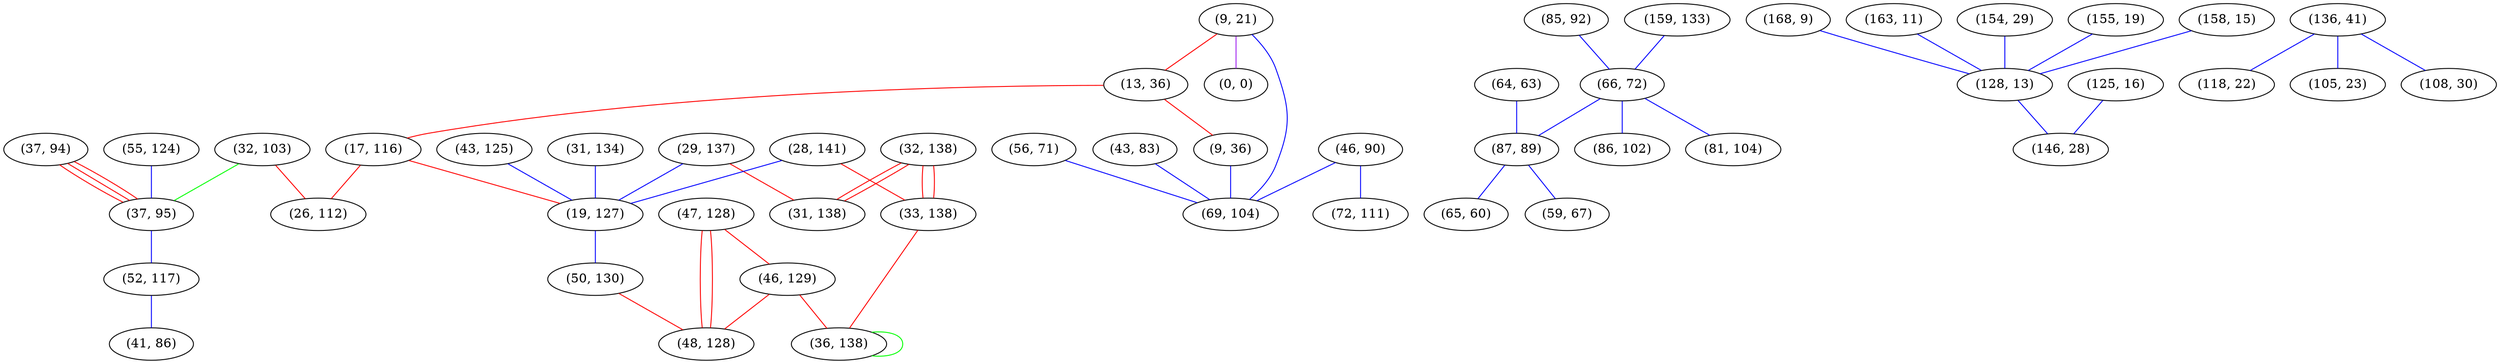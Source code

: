 graph "" {
"(37, 94)";
"(31, 134)";
"(29, 137)";
"(85, 92)";
"(32, 103)";
"(64, 63)";
"(168, 9)";
"(55, 124)";
"(9, 21)";
"(13, 36)";
"(159, 133)";
"(163, 11)";
"(17, 116)";
"(43, 125)";
"(136, 41)";
"(46, 90)";
"(32, 138)";
"(9, 36)";
"(66, 72)";
"(28, 141)";
"(26, 112)";
"(154, 29)";
"(125, 16)";
"(87, 89)";
"(19, 127)";
"(0, 0)";
"(56, 71)";
"(118, 22)";
"(86, 102)";
"(47, 128)";
"(155, 19)";
"(105, 23)";
"(46, 129)";
"(108, 30)";
"(65, 60)";
"(33, 138)";
"(158, 15)";
"(59, 67)";
"(31, 138)";
"(36, 138)";
"(81, 104)";
"(37, 95)";
"(72, 111)";
"(50, 130)";
"(52, 117)";
"(128, 13)";
"(41, 86)";
"(48, 128)";
"(43, 83)";
"(69, 104)";
"(146, 28)";
"(37, 94)" -- "(37, 95)"  [color=red, key=0, weight=1];
"(37, 94)" -- "(37, 95)"  [color=red, key=1, weight=1];
"(37, 94)" -- "(37, 95)"  [color=red, key=2, weight=1];
"(31, 134)" -- "(19, 127)"  [color=blue, key=0, weight=3];
"(29, 137)" -- "(19, 127)"  [color=blue, key=0, weight=3];
"(29, 137)" -- "(31, 138)"  [color=red, key=0, weight=1];
"(85, 92)" -- "(66, 72)"  [color=blue, key=0, weight=3];
"(32, 103)" -- "(26, 112)"  [color=red, key=0, weight=1];
"(32, 103)" -- "(37, 95)"  [color=green, key=0, weight=2];
"(64, 63)" -- "(87, 89)"  [color=blue, key=0, weight=3];
"(168, 9)" -- "(128, 13)"  [color=blue, key=0, weight=3];
"(55, 124)" -- "(37, 95)"  [color=blue, key=0, weight=3];
"(9, 21)" -- "(13, 36)"  [color=red, key=0, weight=1];
"(9, 21)" -- "(0, 0)"  [color=purple, key=0, weight=4];
"(9, 21)" -- "(69, 104)"  [color=blue, key=0, weight=3];
"(13, 36)" -- "(17, 116)"  [color=red, key=0, weight=1];
"(13, 36)" -- "(9, 36)"  [color=red, key=0, weight=1];
"(159, 133)" -- "(66, 72)"  [color=blue, key=0, weight=3];
"(163, 11)" -- "(128, 13)"  [color=blue, key=0, weight=3];
"(17, 116)" -- "(19, 127)"  [color=red, key=0, weight=1];
"(17, 116)" -- "(26, 112)"  [color=red, key=0, weight=1];
"(43, 125)" -- "(19, 127)"  [color=blue, key=0, weight=3];
"(136, 41)" -- "(118, 22)"  [color=blue, key=0, weight=3];
"(136, 41)" -- "(108, 30)"  [color=blue, key=0, weight=3];
"(136, 41)" -- "(105, 23)"  [color=blue, key=0, weight=3];
"(46, 90)" -- "(72, 111)"  [color=blue, key=0, weight=3];
"(46, 90)" -- "(69, 104)"  [color=blue, key=0, weight=3];
"(32, 138)" -- "(33, 138)"  [color=red, key=0, weight=1];
"(32, 138)" -- "(33, 138)"  [color=red, key=1, weight=1];
"(32, 138)" -- "(31, 138)"  [color=red, key=0, weight=1];
"(32, 138)" -- "(31, 138)"  [color=red, key=1, weight=1];
"(9, 36)" -- "(69, 104)"  [color=blue, key=0, weight=3];
"(66, 72)" -- "(81, 104)"  [color=blue, key=0, weight=3];
"(66, 72)" -- "(86, 102)"  [color=blue, key=0, weight=3];
"(66, 72)" -- "(87, 89)"  [color=blue, key=0, weight=3];
"(28, 141)" -- "(33, 138)"  [color=red, key=0, weight=1];
"(28, 141)" -- "(19, 127)"  [color=blue, key=0, weight=3];
"(154, 29)" -- "(128, 13)"  [color=blue, key=0, weight=3];
"(125, 16)" -- "(146, 28)"  [color=blue, key=0, weight=3];
"(87, 89)" -- "(65, 60)"  [color=blue, key=0, weight=3];
"(87, 89)" -- "(59, 67)"  [color=blue, key=0, weight=3];
"(19, 127)" -- "(50, 130)"  [color=blue, key=0, weight=3];
"(56, 71)" -- "(69, 104)"  [color=blue, key=0, weight=3];
"(47, 128)" -- "(46, 129)"  [color=red, key=0, weight=1];
"(47, 128)" -- "(48, 128)"  [color=red, key=0, weight=1];
"(47, 128)" -- "(48, 128)"  [color=red, key=1, weight=1];
"(155, 19)" -- "(128, 13)"  [color=blue, key=0, weight=3];
"(46, 129)" -- "(36, 138)"  [color=red, key=0, weight=1];
"(46, 129)" -- "(48, 128)"  [color=red, key=0, weight=1];
"(33, 138)" -- "(36, 138)"  [color=red, key=0, weight=1];
"(158, 15)" -- "(128, 13)"  [color=blue, key=0, weight=3];
"(36, 138)" -- "(36, 138)"  [color=green, key=0, weight=2];
"(37, 95)" -- "(52, 117)"  [color=blue, key=0, weight=3];
"(50, 130)" -- "(48, 128)"  [color=red, key=0, weight=1];
"(52, 117)" -- "(41, 86)"  [color=blue, key=0, weight=3];
"(128, 13)" -- "(146, 28)"  [color=blue, key=0, weight=3];
"(43, 83)" -- "(69, 104)"  [color=blue, key=0, weight=3];
}
